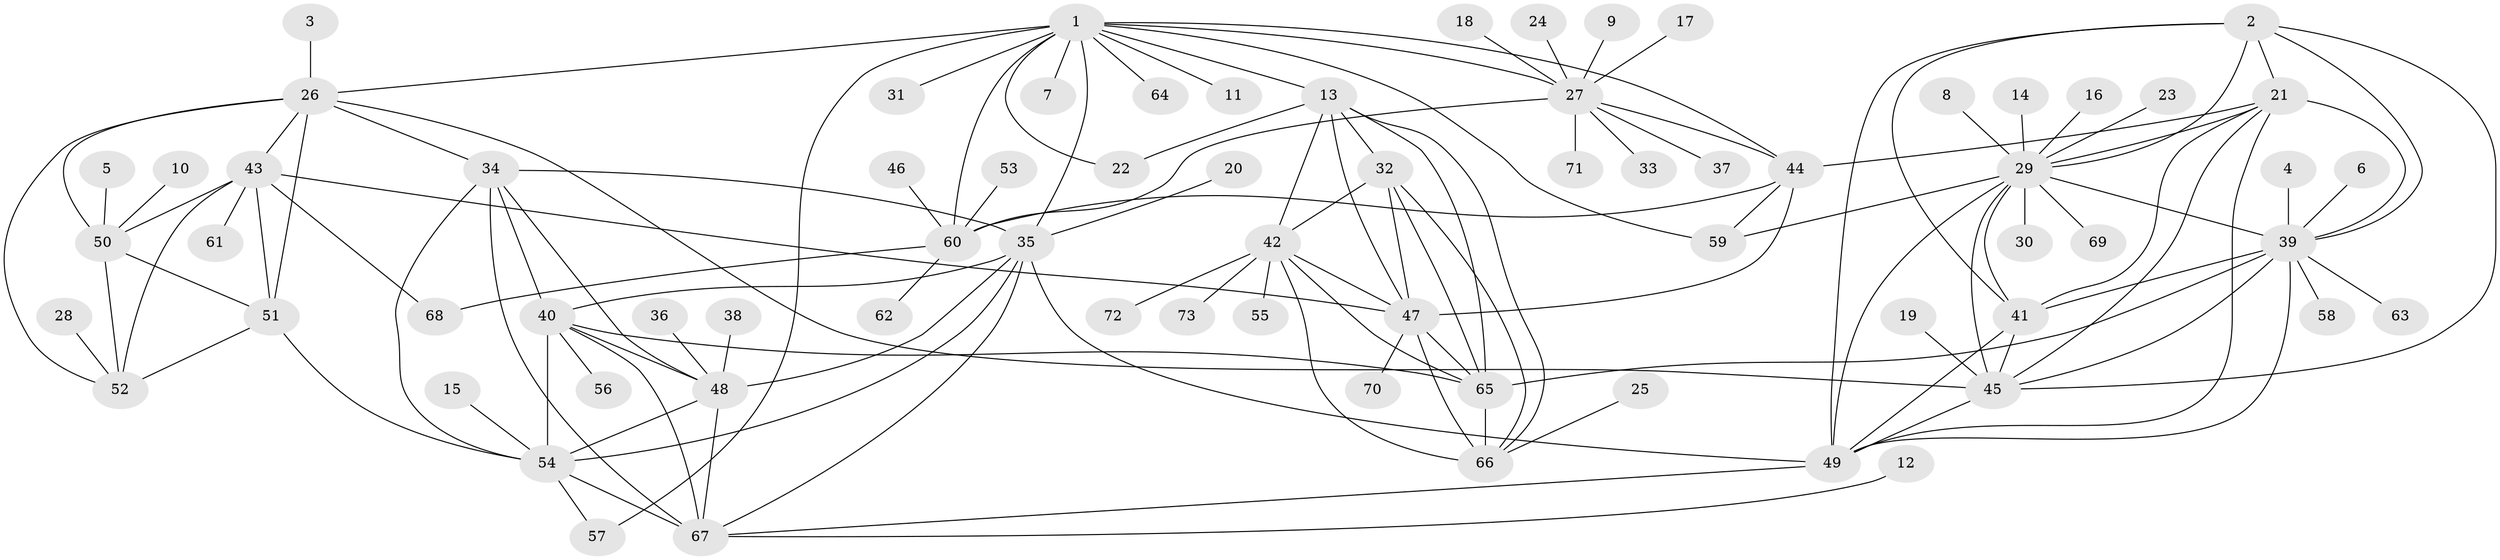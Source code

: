 // original degree distribution, {11: 0.0273972602739726, 10: 0.07534246575342465, 8: 0.0273972602739726, 15: 0.0136986301369863, 7: 0.03424657534246575, 6: 0.0136986301369863, 9: 0.0410958904109589, 13: 0.00684931506849315, 1: 0.5958904109589042, 3: 0.03424657534246575, 2: 0.13013698630136986}
// Generated by graph-tools (version 1.1) at 2025/26/03/09/25 03:26:34]
// undirected, 73 vertices, 130 edges
graph export_dot {
graph [start="1"]
  node [color=gray90,style=filled];
  1;
  2;
  3;
  4;
  5;
  6;
  7;
  8;
  9;
  10;
  11;
  12;
  13;
  14;
  15;
  16;
  17;
  18;
  19;
  20;
  21;
  22;
  23;
  24;
  25;
  26;
  27;
  28;
  29;
  30;
  31;
  32;
  33;
  34;
  35;
  36;
  37;
  38;
  39;
  40;
  41;
  42;
  43;
  44;
  45;
  46;
  47;
  48;
  49;
  50;
  51;
  52;
  53;
  54;
  55;
  56;
  57;
  58;
  59;
  60;
  61;
  62;
  63;
  64;
  65;
  66;
  67;
  68;
  69;
  70;
  71;
  72;
  73;
  1 -- 7 [weight=1.0];
  1 -- 11 [weight=1.0];
  1 -- 13 [weight=1.0];
  1 -- 22 [weight=1.0];
  1 -- 26 [weight=1.0];
  1 -- 27 [weight=3.0];
  1 -- 31 [weight=1.0];
  1 -- 35 [weight=1.0];
  1 -- 44 [weight=3.0];
  1 -- 57 [weight=1.0];
  1 -- 59 [weight=1.0];
  1 -- 60 [weight=6.0];
  1 -- 64 [weight=1.0];
  2 -- 21 [weight=1.0];
  2 -- 29 [weight=1.0];
  2 -- 39 [weight=1.0];
  2 -- 41 [weight=1.0];
  2 -- 45 [weight=1.0];
  2 -- 49 [weight=1.0];
  3 -- 26 [weight=1.0];
  4 -- 39 [weight=1.0];
  5 -- 50 [weight=1.0];
  6 -- 39 [weight=1.0];
  8 -- 29 [weight=1.0];
  9 -- 27 [weight=1.0];
  10 -- 50 [weight=1.0];
  12 -- 67 [weight=1.0];
  13 -- 22 [weight=1.0];
  13 -- 32 [weight=1.0];
  13 -- 42 [weight=1.0];
  13 -- 47 [weight=2.0];
  13 -- 65 [weight=1.0];
  13 -- 66 [weight=1.0];
  14 -- 29 [weight=1.0];
  15 -- 54 [weight=1.0];
  16 -- 29 [weight=1.0];
  17 -- 27 [weight=1.0];
  18 -- 27 [weight=1.0];
  19 -- 45 [weight=1.0];
  20 -- 35 [weight=1.0];
  21 -- 29 [weight=1.0];
  21 -- 39 [weight=1.0];
  21 -- 41 [weight=1.0];
  21 -- 44 [weight=1.0];
  21 -- 45 [weight=1.0];
  21 -- 49 [weight=1.0];
  23 -- 29 [weight=1.0];
  24 -- 27 [weight=1.0];
  25 -- 66 [weight=1.0];
  26 -- 34 [weight=1.0];
  26 -- 43 [weight=2.0];
  26 -- 45 [weight=1.0];
  26 -- 50 [weight=2.0];
  26 -- 51 [weight=4.0];
  26 -- 52 [weight=2.0];
  27 -- 33 [weight=1.0];
  27 -- 37 [weight=1.0];
  27 -- 44 [weight=1.0];
  27 -- 60 [weight=2.0];
  27 -- 71 [weight=1.0];
  28 -- 52 [weight=1.0];
  29 -- 30 [weight=1.0];
  29 -- 39 [weight=1.0];
  29 -- 41 [weight=1.0];
  29 -- 45 [weight=1.0];
  29 -- 49 [weight=1.0];
  29 -- 59 [weight=1.0];
  29 -- 69 [weight=1.0];
  32 -- 42 [weight=1.0];
  32 -- 47 [weight=2.0];
  32 -- 65 [weight=1.0];
  32 -- 66 [weight=1.0];
  34 -- 35 [weight=1.0];
  34 -- 40 [weight=1.0];
  34 -- 48 [weight=1.0];
  34 -- 54 [weight=2.0];
  34 -- 67 [weight=1.0];
  35 -- 40 [weight=1.0];
  35 -- 48 [weight=1.0];
  35 -- 49 [weight=2.0];
  35 -- 54 [weight=2.0];
  35 -- 67 [weight=1.0];
  36 -- 48 [weight=1.0];
  38 -- 48 [weight=1.0];
  39 -- 41 [weight=1.0];
  39 -- 45 [weight=1.0];
  39 -- 49 [weight=1.0];
  39 -- 58 [weight=1.0];
  39 -- 63 [weight=1.0];
  39 -- 65 [weight=1.0];
  40 -- 48 [weight=1.0];
  40 -- 54 [weight=2.0];
  40 -- 56 [weight=1.0];
  40 -- 65 [weight=1.0];
  40 -- 67 [weight=1.0];
  41 -- 45 [weight=1.0];
  41 -- 49 [weight=1.0];
  42 -- 47 [weight=2.0];
  42 -- 55 [weight=1.0];
  42 -- 65 [weight=1.0];
  42 -- 66 [weight=1.0];
  42 -- 72 [weight=1.0];
  42 -- 73 [weight=1.0];
  43 -- 47 [weight=1.0];
  43 -- 50 [weight=1.0];
  43 -- 51 [weight=2.0];
  43 -- 52 [weight=1.0];
  43 -- 61 [weight=1.0];
  43 -- 68 [weight=1.0];
  44 -- 47 [weight=1.0];
  44 -- 59 [weight=1.0];
  44 -- 60 [weight=2.0];
  45 -- 49 [weight=1.0];
  46 -- 60 [weight=1.0];
  47 -- 65 [weight=2.0];
  47 -- 66 [weight=2.0];
  47 -- 70 [weight=1.0];
  48 -- 54 [weight=2.0];
  48 -- 67 [weight=1.0];
  49 -- 67 [weight=1.0];
  50 -- 51 [weight=2.0];
  50 -- 52 [weight=1.0];
  51 -- 52 [weight=2.0];
  51 -- 54 [weight=1.0];
  53 -- 60 [weight=1.0];
  54 -- 57 [weight=1.0];
  54 -- 67 [weight=2.0];
  60 -- 62 [weight=1.0];
  60 -- 68 [weight=1.0];
  65 -- 66 [weight=1.0];
}
